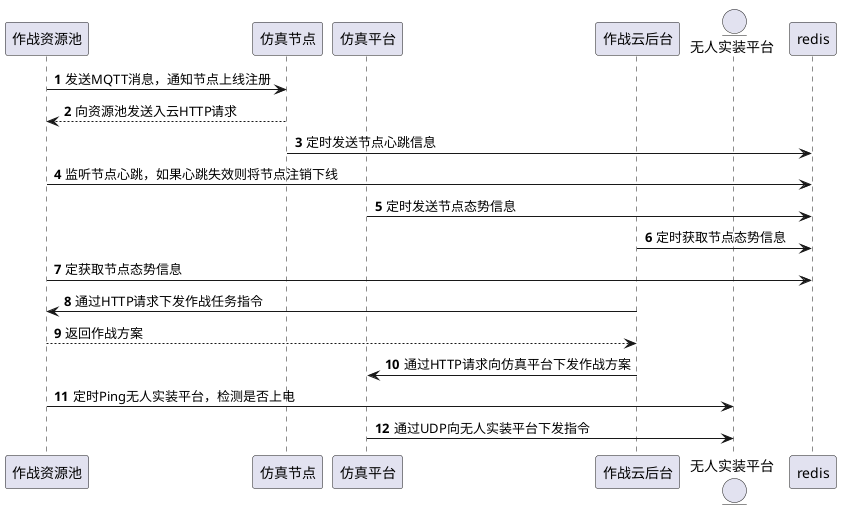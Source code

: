 @startuml
'https://plantuml.com/sequence-diagram

autonumber


作战资源池 -> 仿真节点 : 发送MQTT消息，通知节点上线注册
仿真节点 --> 作战资源池 : 向资源池发送入云HTTP请求
仿真节点 -> redis : 定时发送节点心跳信息
作战资源池 -> redis : 监听节点心跳，如果心跳失效则将节点注销下线
仿真平台 -> redis : 定时发送节点态势信息
作战云后台 -> redis : 定时获取节点态势信息
作战资源池 -> redis : 定获取节点态势信息
作战云后台 -> 作战资源池 : 通过HTTP请求下发作战任务指令
作战资源池 --> 作战云后台 : 返回作战方案
作战云后台 -> 仿真平台 : 通过HTTP请求向仿真平台下发作战方案

Entity 无人实装平台
作战资源池 -> 无人实装平台 : 定时Ping无人实装平台，检测是否上电
仿真平台 -> 无人实装平台 : 通过UDP向无人实装平台下发指令

database redis

@enduml